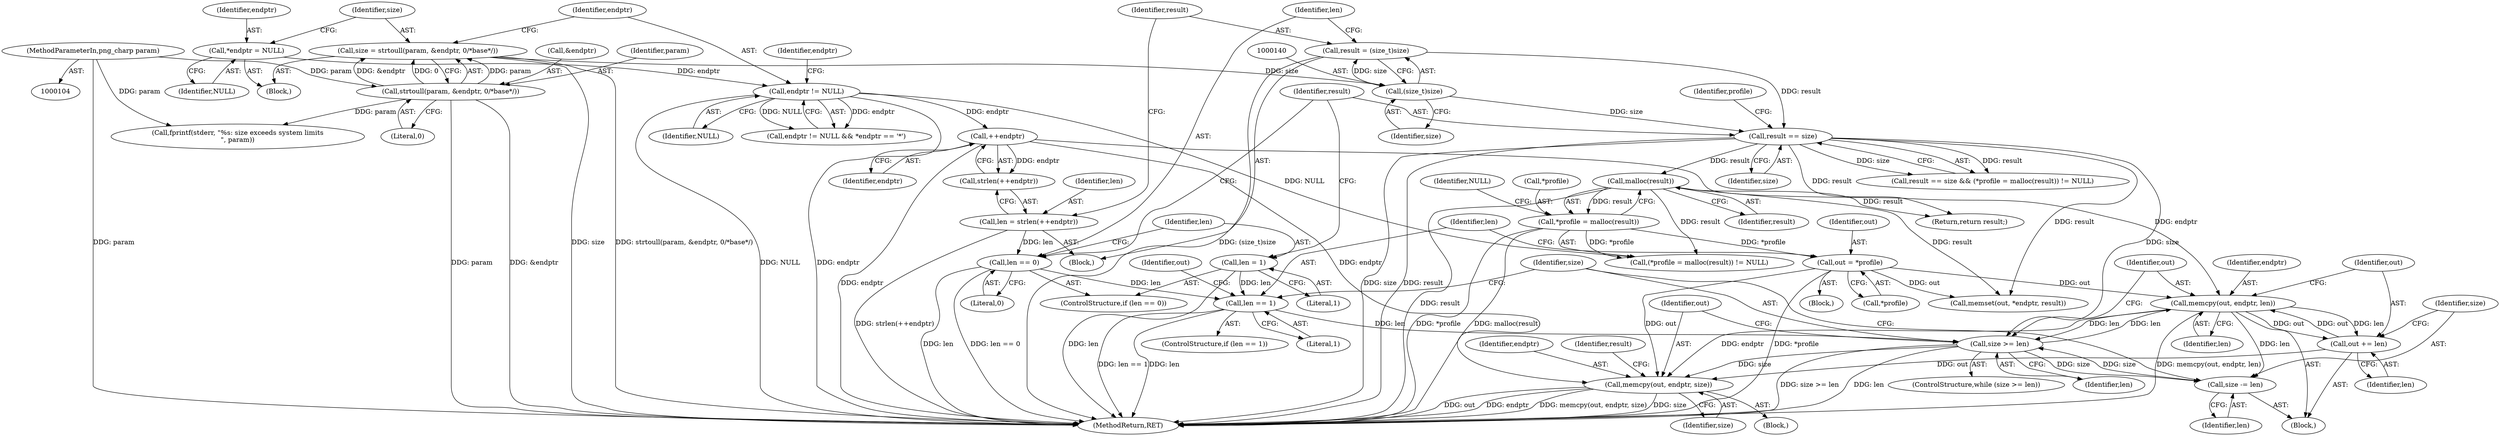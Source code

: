 digraph "0_Android_9d4853418ab2f754c2b63e091c29c5529b8b86ca_17@API" {
"1000183" [label="(Call,memcpy(out, endptr, len))"];
"1000187" [label="(Call,out += len)"];
"1000183" [label="(Call,memcpy(out, endptr, len))"];
"1000163" [label="(Call,out = *profile)"];
"1000155" [label="(Call,*profile = malloc(result))"];
"1000158" [label="(Call,malloc(result))"];
"1000151" [label="(Call,result == size)"];
"1000137" [label="(Call,result = (size_t)size)"];
"1000139" [label="(Call,(size_t)size)"];
"1000113" [label="(Call,size = strtoull(param, &endptr, 0/*base*/))"];
"1000115" [label="(Call,strtoull(param, &endptr, 0/*base*/))"];
"1000105" [label="(MethodParameterIn,png_charp param)"];
"1000134" [label="(Call,++endptr)"];
"1000122" [label="(Call,endptr != NULL)"];
"1000109" [label="(Call,*endptr = NULL)"];
"1000179" [label="(Call,size >= len)"];
"1000190" [label="(Call,size -= len)"];
"1000168" [label="(Call,len == 1)"];
"1000143" [label="(Call,len == 0)"];
"1000131" [label="(Call,len = strlen(++endptr))"];
"1000146" [label="(Call,len = 1)"];
"1000193" [label="(Call,memcpy(out, endptr, size))"];
"1000209" [label="(MethodReturn,RET)"];
"1000116" [label="(Identifier,param)"];
"1000133" [label="(Call,strlen(++endptr))"];
"1000190" [label="(Call,size -= len)"];
"1000161" [label="(Block,)"];
"1000124" [label="(Identifier,NULL)"];
"1000143" [label="(Call,len == 0)"];
"1000194" [label="(Identifier,out)"];
"1000177" [label="(Block,)"];
"1000192" [label="(Identifier,len)"];
"1000156" [label="(Call,*profile)"];
"1000114" [label="(Identifier,size)"];
"1000137" [label="(Call,result = (size_t)size)"];
"1000168" [label="(Call,len == 1)"];
"1000150" [label="(Call,result == size && (*profile = malloc(result)) != NULL)"];
"1000141" [label="(Identifier,size)"];
"1000134" [label="(Call,++endptr)"];
"1000186" [label="(Identifier,len)"];
"1000184" [label="(Identifier,out)"];
"1000123" [label="(Identifier,endptr)"];
"1000195" [label="(Identifier,endptr)"];
"1000155" [label="(Call,*profile = malloc(result))"];
"1000152" [label="(Identifier,result)"];
"1000115" [label="(Call,strtoull(param, &endptr, 0/*base*/))"];
"1000182" [label="(Block,)"];
"1000164" [label="(Identifier,out)"];
"1000119" [label="(Literal,0)"];
"1000159" [label="(Identifier,result)"];
"1000191" [label="(Identifier,size)"];
"1000142" [label="(ControlStructure,if (len == 0))"];
"1000105" [label="(MethodParameterIn,png_charp param)"];
"1000110" [label="(Identifier,endptr)"];
"1000187" [label="(Call,out += len)"];
"1000198" [label="(Identifier,result)"];
"1000129" [label="(Block,)"];
"1000171" [label="(Call,memset(out, *endptr, result))"];
"1000145" [label="(Literal,0)"];
"1000138" [label="(Identifier,result)"];
"1000157" [label="(Identifier,profile)"];
"1000183" [label="(Call,memcpy(out, endptr, len))"];
"1000197" [label="(Return,return result;)"];
"1000127" [label="(Identifier,endptr)"];
"1000144" [label="(Identifier,len)"];
"1000178" [label="(ControlStructure,while (size >= len))"];
"1000201" [label="(Call,fprintf(stderr, \"%s: size exceeds system limits\n\", param))"];
"1000117" [label="(Call,&endptr)"];
"1000189" [label="(Identifier,len)"];
"1000107" [label="(Block,)"];
"1000135" [label="(Identifier,endptr)"];
"1000170" [label="(Literal,1)"];
"1000146" [label="(Call,len = 1)"];
"1000121" [label="(Call,endptr != NULL && *endptr == '*')"];
"1000111" [label="(Identifier,NULL)"];
"1000139" [label="(Call,(size_t)size)"];
"1000158" [label="(Call,malloc(result))"];
"1000196" [label="(Identifier,size)"];
"1000148" [label="(Literal,1)"];
"1000180" [label="(Identifier,size)"];
"1000163" [label="(Call,out = *profile)"];
"1000153" [label="(Identifier,size)"];
"1000113" [label="(Call,size = strtoull(param, &endptr, 0/*base*/))"];
"1000109" [label="(Call,*endptr = NULL)"];
"1000132" [label="(Identifier,len)"];
"1000154" [label="(Call,(*profile = malloc(result)) != NULL)"];
"1000122" [label="(Call,endptr != NULL)"];
"1000188" [label="(Identifier,out)"];
"1000172" [label="(Identifier,out)"];
"1000160" [label="(Identifier,NULL)"];
"1000179" [label="(Call,size >= len)"];
"1000147" [label="(Identifier,len)"];
"1000193" [label="(Call,memcpy(out, endptr, size))"];
"1000181" [label="(Identifier,len)"];
"1000167" [label="(ControlStructure,if (len == 1))"];
"1000185" [label="(Identifier,endptr)"];
"1000131" [label="(Call,len = strlen(++endptr))"];
"1000151" [label="(Call,result == size)"];
"1000169" [label="(Identifier,len)"];
"1000165" [label="(Call,*profile)"];
"1000183" -> "1000182"  [label="AST: "];
"1000183" -> "1000186"  [label="CFG: "];
"1000184" -> "1000183"  [label="AST: "];
"1000185" -> "1000183"  [label="AST: "];
"1000186" -> "1000183"  [label="AST: "];
"1000188" -> "1000183"  [label="CFG: "];
"1000183" -> "1000209"  [label="DDG: memcpy(out, endptr, len)"];
"1000183" -> "1000179"  [label="DDG: len"];
"1000187" -> "1000183"  [label="DDG: out"];
"1000163" -> "1000183"  [label="DDG: out"];
"1000134" -> "1000183"  [label="DDG: endptr"];
"1000179" -> "1000183"  [label="DDG: len"];
"1000183" -> "1000187"  [label="DDG: len"];
"1000183" -> "1000187"  [label="DDG: out"];
"1000183" -> "1000190"  [label="DDG: len"];
"1000183" -> "1000193"  [label="DDG: endptr"];
"1000187" -> "1000182"  [label="AST: "];
"1000187" -> "1000189"  [label="CFG: "];
"1000188" -> "1000187"  [label="AST: "];
"1000189" -> "1000187"  [label="AST: "];
"1000191" -> "1000187"  [label="CFG: "];
"1000187" -> "1000193"  [label="DDG: out"];
"1000163" -> "1000161"  [label="AST: "];
"1000163" -> "1000165"  [label="CFG: "];
"1000164" -> "1000163"  [label="AST: "];
"1000165" -> "1000163"  [label="AST: "];
"1000169" -> "1000163"  [label="CFG: "];
"1000163" -> "1000209"  [label="DDG: *profile"];
"1000155" -> "1000163"  [label="DDG: *profile"];
"1000163" -> "1000171"  [label="DDG: out"];
"1000163" -> "1000193"  [label="DDG: out"];
"1000155" -> "1000154"  [label="AST: "];
"1000155" -> "1000158"  [label="CFG: "];
"1000156" -> "1000155"  [label="AST: "];
"1000158" -> "1000155"  [label="AST: "];
"1000160" -> "1000155"  [label="CFG: "];
"1000155" -> "1000209"  [label="DDG: *profile"];
"1000155" -> "1000209"  [label="DDG: malloc(result)"];
"1000155" -> "1000154"  [label="DDG: *profile"];
"1000158" -> "1000155"  [label="DDG: result"];
"1000158" -> "1000159"  [label="CFG: "];
"1000159" -> "1000158"  [label="AST: "];
"1000158" -> "1000209"  [label="DDG: result"];
"1000158" -> "1000154"  [label="DDG: result"];
"1000151" -> "1000158"  [label="DDG: result"];
"1000158" -> "1000171"  [label="DDG: result"];
"1000158" -> "1000197"  [label="DDG: result"];
"1000151" -> "1000150"  [label="AST: "];
"1000151" -> "1000153"  [label="CFG: "];
"1000152" -> "1000151"  [label="AST: "];
"1000153" -> "1000151"  [label="AST: "];
"1000157" -> "1000151"  [label="CFG: "];
"1000150" -> "1000151"  [label="CFG: "];
"1000151" -> "1000209"  [label="DDG: size"];
"1000151" -> "1000209"  [label="DDG: result"];
"1000151" -> "1000150"  [label="DDG: result"];
"1000151" -> "1000150"  [label="DDG: size"];
"1000137" -> "1000151"  [label="DDG: result"];
"1000139" -> "1000151"  [label="DDG: size"];
"1000151" -> "1000171"  [label="DDG: result"];
"1000151" -> "1000179"  [label="DDG: size"];
"1000151" -> "1000197"  [label="DDG: result"];
"1000137" -> "1000129"  [label="AST: "];
"1000137" -> "1000139"  [label="CFG: "];
"1000138" -> "1000137"  [label="AST: "];
"1000139" -> "1000137"  [label="AST: "];
"1000144" -> "1000137"  [label="CFG: "];
"1000137" -> "1000209"  [label="DDG: (size_t)size"];
"1000139" -> "1000137"  [label="DDG: size"];
"1000139" -> "1000141"  [label="CFG: "];
"1000140" -> "1000139"  [label="AST: "];
"1000141" -> "1000139"  [label="AST: "];
"1000113" -> "1000139"  [label="DDG: size"];
"1000113" -> "1000107"  [label="AST: "];
"1000113" -> "1000115"  [label="CFG: "];
"1000114" -> "1000113"  [label="AST: "];
"1000115" -> "1000113"  [label="AST: "];
"1000123" -> "1000113"  [label="CFG: "];
"1000113" -> "1000209"  [label="DDG: size"];
"1000113" -> "1000209"  [label="DDG: strtoull(param, &endptr, 0/*base*/)"];
"1000115" -> "1000113"  [label="DDG: param"];
"1000115" -> "1000113"  [label="DDG: &endptr"];
"1000115" -> "1000113"  [label="DDG: 0"];
"1000115" -> "1000119"  [label="CFG: "];
"1000116" -> "1000115"  [label="AST: "];
"1000117" -> "1000115"  [label="AST: "];
"1000119" -> "1000115"  [label="AST: "];
"1000115" -> "1000209"  [label="DDG: &endptr"];
"1000115" -> "1000209"  [label="DDG: param"];
"1000105" -> "1000115"  [label="DDG: param"];
"1000115" -> "1000201"  [label="DDG: param"];
"1000105" -> "1000104"  [label="AST: "];
"1000105" -> "1000209"  [label="DDG: param"];
"1000105" -> "1000201"  [label="DDG: param"];
"1000134" -> "1000133"  [label="AST: "];
"1000134" -> "1000135"  [label="CFG: "];
"1000135" -> "1000134"  [label="AST: "];
"1000133" -> "1000134"  [label="CFG: "];
"1000134" -> "1000209"  [label="DDG: endptr"];
"1000134" -> "1000133"  [label="DDG: endptr"];
"1000122" -> "1000134"  [label="DDG: endptr"];
"1000134" -> "1000193"  [label="DDG: endptr"];
"1000122" -> "1000121"  [label="AST: "];
"1000122" -> "1000124"  [label="CFG: "];
"1000123" -> "1000122"  [label="AST: "];
"1000124" -> "1000122"  [label="AST: "];
"1000127" -> "1000122"  [label="CFG: "];
"1000121" -> "1000122"  [label="CFG: "];
"1000122" -> "1000209"  [label="DDG: endptr"];
"1000122" -> "1000209"  [label="DDG: NULL"];
"1000122" -> "1000121"  [label="DDG: endptr"];
"1000122" -> "1000121"  [label="DDG: NULL"];
"1000109" -> "1000122"  [label="DDG: endptr"];
"1000122" -> "1000154"  [label="DDG: NULL"];
"1000109" -> "1000107"  [label="AST: "];
"1000109" -> "1000111"  [label="CFG: "];
"1000110" -> "1000109"  [label="AST: "];
"1000111" -> "1000109"  [label="AST: "];
"1000114" -> "1000109"  [label="CFG: "];
"1000179" -> "1000178"  [label="AST: "];
"1000179" -> "1000181"  [label="CFG: "];
"1000180" -> "1000179"  [label="AST: "];
"1000181" -> "1000179"  [label="AST: "];
"1000184" -> "1000179"  [label="CFG: "];
"1000194" -> "1000179"  [label="CFG: "];
"1000179" -> "1000209"  [label="DDG: size >= len"];
"1000179" -> "1000209"  [label="DDG: len"];
"1000190" -> "1000179"  [label="DDG: size"];
"1000168" -> "1000179"  [label="DDG: len"];
"1000179" -> "1000190"  [label="DDG: size"];
"1000179" -> "1000193"  [label="DDG: size"];
"1000190" -> "1000182"  [label="AST: "];
"1000190" -> "1000192"  [label="CFG: "];
"1000191" -> "1000190"  [label="AST: "];
"1000192" -> "1000190"  [label="AST: "];
"1000180" -> "1000190"  [label="CFG: "];
"1000168" -> "1000167"  [label="AST: "];
"1000168" -> "1000170"  [label="CFG: "];
"1000169" -> "1000168"  [label="AST: "];
"1000170" -> "1000168"  [label="AST: "];
"1000172" -> "1000168"  [label="CFG: "];
"1000180" -> "1000168"  [label="CFG: "];
"1000168" -> "1000209"  [label="DDG: len == 1"];
"1000168" -> "1000209"  [label="DDG: len"];
"1000143" -> "1000168"  [label="DDG: len"];
"1000146" -> "1000168"  [label="DDG: len"];
"1000143" -> "1000142"  [label="AST: "];
"1000143" -> "1000145"  [label="CFG: "];
"1000144" -> "1000143"  [label="AST: "];
"1000145" -> "1000143"  [label="AST: "];
"1000147" -> "1000143"  [label="CFG: "];
"1000152" -> "1000143"  [label="CFG: "];
"1000143" -> "1000209"  [label="DDG: len"];
"1000143" -> "1000209"  [label="DDG: len == 0"];
"1000131" -> "1000143"  [label="DDG: len"];
"1000131" -> "1000129"  [label="AST: "];
"1000131" -> "1000133"  [label="CFG: "];
"1000132" -> "1000131"  [label="AST: "];
"1000133" -> "1000131"  [label="AST: "];
"1000138" -> "1000131"  [label="CFG: "];
"1000131" -> "1000209"  [label="DDG: strlen(++endptr)"];
"1000146" -> "1000142"  [label="AST: "];
"1000146" -> "1000148"  [label="CFG: "];
"1000147" -> "1000146"  [label="AST: "];
"1000148" -> "1000146"  [label="AST: "];
"1000152" -> "1000146"  [label="CFG: "];
"1000146" -> "1000209"  [label="DDG: len"];
"1000193" -> "1000177"  [label="AST: "];
"1000193" -> "1000196"  [label="CFG: "];
"1000194" -> "1000193"  [label="AST: "];
"1000195" -> "1000193"  [label="AST: "];
"1000196" -> "1000193"  [label="AST: "];
"1000198" -> "1000193"  [label="CFG: "];
"1000193" -> "1000209"  [label="DDG: out"];
"1000193" -> "1000209"  [label="DDG: endptr"];
"1000193" -> "1000209"  [label="DDG: memcpy(out, endptr, size)"];
"1000193" -> "1000209"  [label="DDG: size"];
}
